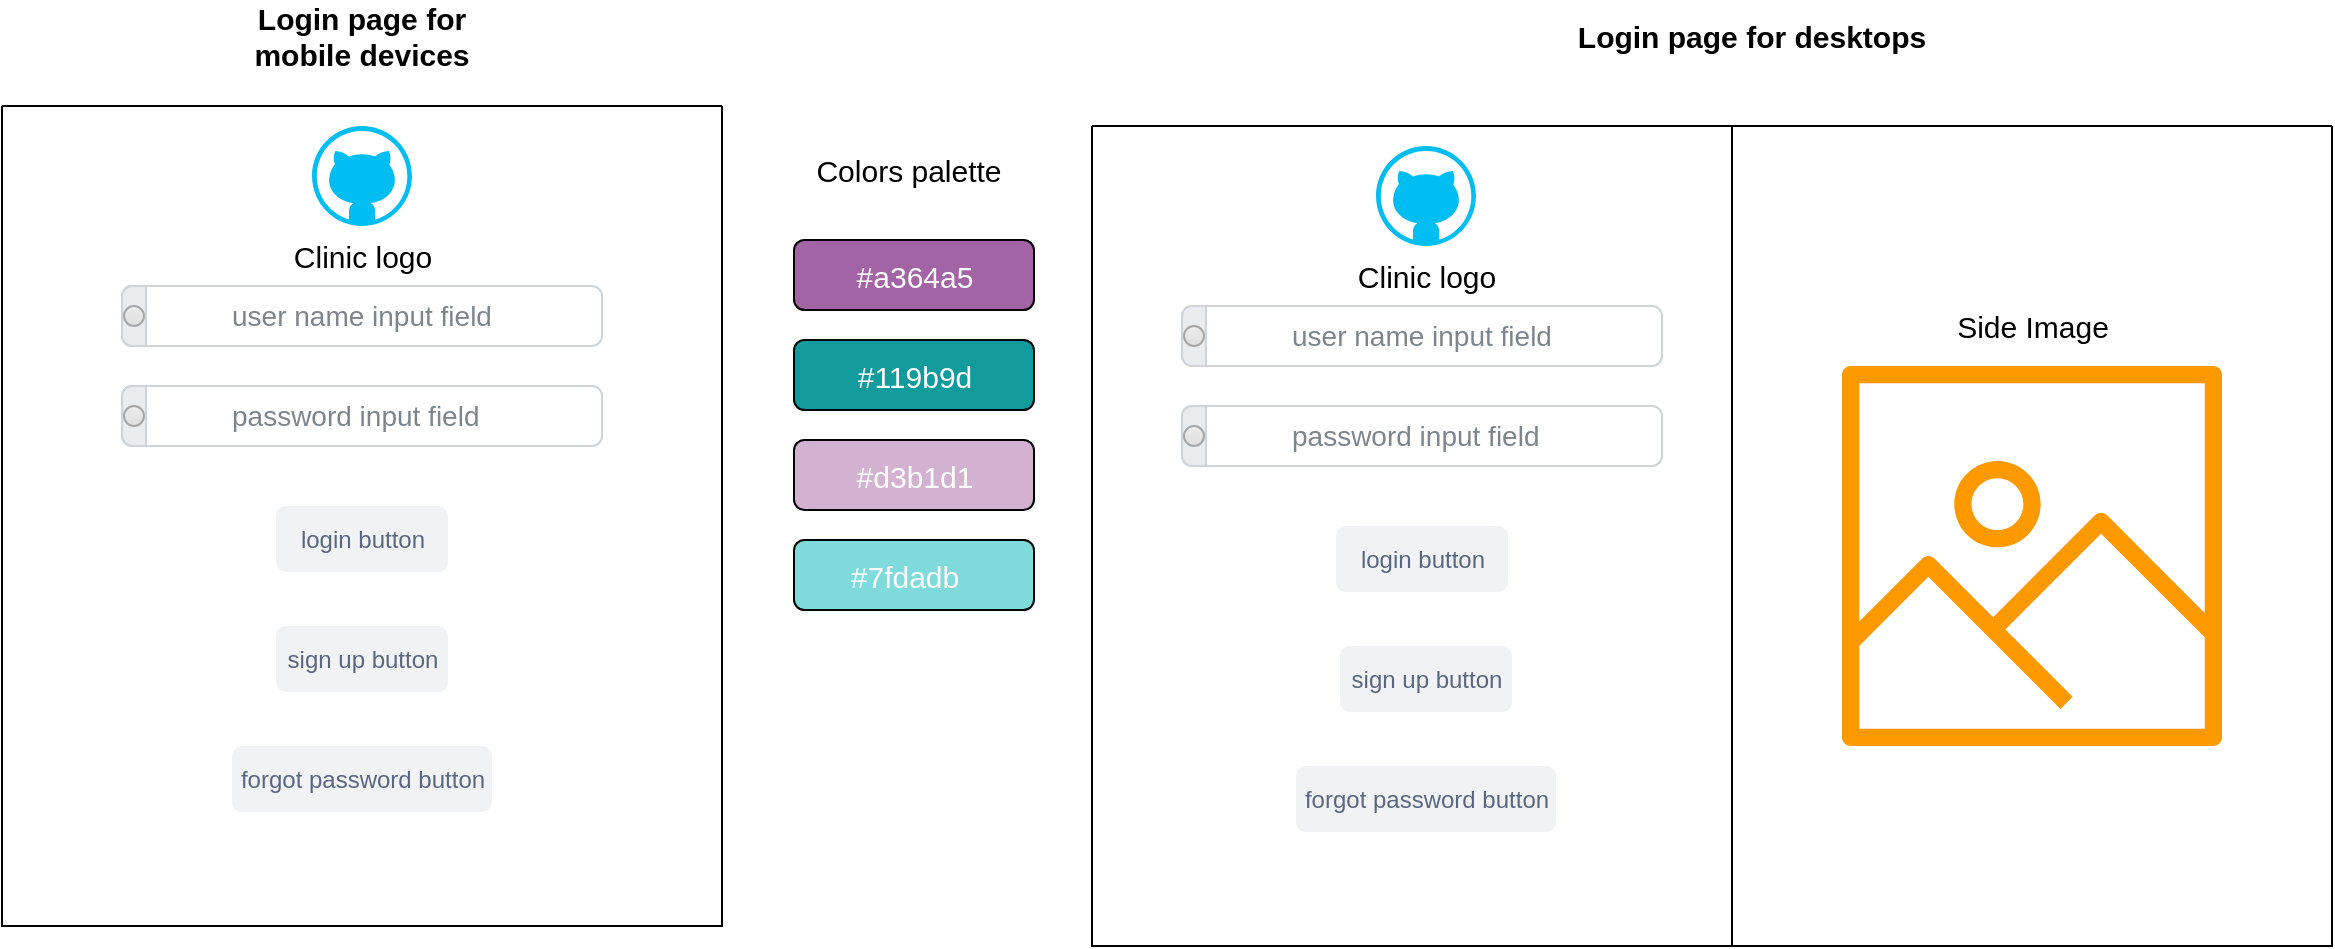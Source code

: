 <mxfile version="15.4.0" type="device"><diagram id="4lpxPl0WXBhqrSWudBAe" name="Page-1"><mxGraphModel dx="1447" dy="850" grid="1" gridSize="10" guides="1" tooltips="1" connect="1" arrows="1" fold="1" page="1" pageScale="1" pageWidth="850" pageHeight="1100" math="0" shadow="0"><root><mxCell id="0"/><mxCell id="1" parent="0"/><mxCell id="_r09mbte3OyUufPttWjn-4" value="Login page for desktops" style="text;html=1;strokeColor=none;fillColor=none;align=center;verticalAlign=middle;whiteSpace=wrap;rounded=0;shadow=0;glass=0;sketch=0;fontStyle=1;fontSize=15;" vertex="1" parent="1"><mxGeometry x="820" y="180" width="240" height="30" as="geometry"/></mxCell><mxCell id="_r09mbte3OyUufPttWjn-5" value="Login page for mobile devices" style="text;html=1;strokeColor=none;fillColor=none;align=center;verticalAlign=middle;whiteSpace=wrap;rounded=0;shadow=0;glass=0;sketch=0;fontStyle=1;fontSize=15;" vertex="1" parent="1"><mxGeometry x="175" y="180" width="140" height="30" as="geometry"/></mxCell><mxCell id="_r09mbte3OyUufPttWjn-7" value="" style="swimlane;startSize=0;rounded=0;shadow=0;glass=0;sketch=0;fontSize=15;fillColor=none;gradientColor=none;" vertex="1" parent="1"><mxGeometry x="65" y="230" width="360" height="410" as="geometry"/></mxCell><mxCell id="_r09mbte3OyUufPttWjn-37" value="user name input field" style="html=1;shadow=0;dashed=0;shape=mxgraph.bootstrap.rrect;rSize=5;strokeColor=#CED4DA;html=1;whiteSpace=wrap;fillColor=#FFFFFF;fontColor=#7D868C;align=left;spacing=15;spacingLeft=40;fontSize=14;rounded=0;glass=0;sketch=0;" vertex="1" parent="_r09mbte3OyUufPttWjn-7"><mxGeometry x="60" y="90" width="240" height="30" as="geometry"/></mxCell><mxCell id="_r09mbte3OyUufPttWjn-38" value="" style="html=1;shadow=0;dashed=0;shape=mxgraph.bootstrap.leftButton;strokeColor=inherit;gradientColor=inherit;fontColor=inherit;fillColor=#E9ECEF;rSize=5;perimeter=none;whiteSpace=wrap;resizeHeight=1;fontSize=14;rounded=0;glass=0;sketch=0;" vertex="1" parent="_r09mbte3OyUufPttWjn-37"><mxGeometry width="12" height="30" as="geometry"/></mxCell><mxCell id="_r09mbte3OyUufPttWjn-39" value="" style="html=1;shadow=0;dashed=0;shape=mxgraph.bootstrap.radioButton2;labelPosition=right;verticalLabelPosition=middle;align=left;verticalAlign=middle;gradientColor=#DEDEDE;fillColor=#EDEDED;strokeColor=#A6A6A6;checked=0;spacing=5;checkedFill=#0085FC;checkedStroke=#ffffff;rounded=0;glass=0;sketch=0;fontSize=15;" vertex="1" parent="_r09mbte3OyUufPttWjn-38"><mxGeometry x="0.5" y="0.5" width="10" height="10" relative="1" as="geometry"><mxPoint x="-5" y="-5" as="offset"/></mxGeometry></mxCell><mxCell id="_r09mbte3OyUufPttWjn-55" value="password input field" style="html=1;shadow=0;dashed=0;shape=mxgraph.bootstrap.rrect;rSize=5;strokeColor=#CED4DA;html=1;whiteSpace=wrap;fillColor=#FFFFFF;fontColor=#7D868C;align=left;spacing=15;spacingLeft=40;fontSize=14;rounded=0;glass=0;sketch=0;" vertex="1" parent="_r09mbte3OyUufPttWjn-7"><mxGeometry x="60" y="140" width="240" height="30" as="geometry"/></mxCell><mxCell id="_r09mbte3OyUufPttWjn-56" value="" style="html=1;shadow=0;dashed=0;shape=mxgraph.bootstrap.leftButton;strokeColor=inherit;gradientColor=inherit;fontColor=inherit;fillColor=#E9ECEF;rSize=5;perimeter=none;whiteSpace=wrap;resizeHeight=1;fontSize=14;rounded=0;glass=0;sketch=0;" vertex="1" parent="_r09mbte3OyUufPttWjn-55"><mxGeometry width="12" height="30" as="geometry"/></mxCell><mxCell id="_r09mbte3OyUufPttWjn-57" value="" style="html=1;shadow=0;dashed=0;shape=mxgraph.bootstrap.radioButton2;labelPosition=right;verticalLabelPosition=middle;align=left;verticalAlign=middle;gradientColor=#DEDEDE;fillColor=#EDEDED;strokeColor=#A6A6A6;checked=0;spacing=5;checkedFill=#0085FC;checkedStroke=#ffffff;rounded=0;glass=0;sketch=0;fontSize=15;" vertex="1" parent="_r09mbte3OyUufPttWjn-56"><mxGeometry x="0.5" y="0.5" width="10" height="10" relative="1" as="geometry"><mxPoint x="-5" y="-5" as="offset"/></mxGeometry></mxCell><mxCell id="_r09mbte3OyUufPttWjn-43" value="login button" style="rounded=1;fillColor=#F1F2F4;strokeColor=none;html=1;fontColor=#596780;align=center;verticalAlign=middle;fontStyle=0;fontSize=12;sketch=0;shadow=0;glass=0;" vertex="1" parent="_r09mbte3OyUufPttWjn-7"><mxGeometry x="137" y="200" width="86" height="33" as="geometry"/></mxCell><mxCell id="_r09mbte3OyUufPttWjn-63" value="sign up button" style="rounded=1;fillColor=#F1F2F4;strokeColor=none;html=1;fontColor=#596780;align=center;verticalAlign=middle;fontStyle=0;fontSize=12;sketch=0;shadow=0;glass=0;" vertex="1" parent="_r09mbte3OyUufPttWjn-7"><mxGeometry x="137" y="260" width="86" height="33" as="geometry"/></mxCell><mxCell id="_r09mbte3OyUufPttWjn-64" value="forgot password button" style="rounded=1;fillColor=#F1F2F4;strokeColor=none;html=1;fontColor=#596780;align=center;verticalAlign=middle;fontStyle=0;fontSize=12;sketch=0;shadow=0;glass=0;" vertex="1" parent="_r09mbte3OyUufPttWjn-7"><mxGeometry x="115" y="320" width="130" height="33" as="geometry"/></mxCell><mxCell id="_r09mbte3OyUufPttWjn-67" value="Clinic logo" style="verticalLabelPosition=bottom;html=1;verticalAlign=top;align=center;strokeColor=none;fillColor=#00BEF2;shape=mxgraph.azure.github_code;pointerEvents=1;rounded=0;shadow=0;glass=0;sketch=0;fontSize=15;" vertex="1" parent="_r09mbte3OyUufPttWjn-7"><mxGeometry x="155" y="10" width="50" height="50" as="geometry"/></mxCell><mxCell id="_r09mbte3OyUufPttWjn-22" value="" style="swimlane;startSize=0;rounded=0;shadow=0;glass=0;sketch=0;fontSize=15;fillColor=none;gradientColor=none;" vertex="1" parent="1"><mxGeometry x="610" y="240" width="620" height="410" as="geometry"/></mxCell><mxCell id="_r09mbte3OyUufPttWjn-29" value="" style="swimlane;startSize=0;rounded=0;shadow=0;glass=0;sketch=0;fontSize=15;fillColor=none;gradientColor=none;" vertex="1" parent="_r09mbte3OyUufPttWjn-22"><mxGeometry x="320" width="300" height="410" as="geometry"/></mxCell><mxCell id="_r09mbte3OyUufPttWjn-36" value="" style="sketch=0;outlineConnect=0;fontColor=#232F3E;gradientColor=none;fillColor=#FF9900;strokeColor=none;dashed=0;verticalLabelPosition=bottom;verticalAlign=top;align=center;html=1;fontSize=12;fontStyle=0;aspect=fixed;pointerEvents=1;shape=mxgraph.aws4.container_registry_image;rounded=0;shadow=0;glass=0;" vertex="1" parent="_r09mbte3OyUufPttWjn-29"><mxGeometry x="55" y="120" width="190" height="190" as="geometry"/></mxCell><mxCell id="_r09mbte3OyUufPttWjn-68" value="Side Image" style="text;html=1;align=center;verticalAlign=middle;resizable=0;points=[];autosize=1;strokeColor=none;fillColor=none;fontSize=15;" vertex="1" parent="_r09mbte3OyUufPttWjn-29"><mxGeometry x="105" y="90" width="90" height="20" as="geometry"/></mxCell><mxCell id="_r09mbte3OyUufPttWjn-49" value="user name input field" style="html=1;shadow=0;dashed=0;shape=mxgraph.bootstrap.rrect;rSize=5;strokeColor=#CED4DA;html=1;whiteSpace=wrap;fillColor=#FFFFFF;fontColor=#7D868C;align=left;spacing=15;spacingLeft=40;fontSize=14;rounded=0;glass=0;sketch=0;" vertex="1" parent="_r09mbte3OyUufPttWjn-22"><mxGeometry x="45" y="90" width="240" height="30" as="geometry"/></mxCell><mxCell id="_r09mbte3OyUufPttWjn-50" value="" style="html=1;shadow=0;dashed=0;shape=mxgraph.bootstrap.leftButton;strokeColor=inherit;gradientColor=inherit;fontColor=inherit;fillColor=#E9ECEF;rSize=5;perimeter=none;whiteSpace=wrap;resizeHeight=1;fontSize=14;rounded=0;glass=0;sketch=0;" vertex="1" parent="_r09mbte3OyUufPttWjn-49"><mxGeometry width="12" height="30" as="geometry"/></mxCell><mxCell id="_r09mbte3OyUufPttWjn-51" value="" style="html=1;shadow=0;dashed=0;shape=mxgraph.bootstrap.radioButton2;labelPosition=right;verticalLabelPosition=middle;align=left;verticalAlign=middle;gradientColor=#DEDEDE;fillColor=#EDEDED;strokeColor=#A6A6A6;checked=0;spacing=5;checkedFill=#0085FC;checkedStroke=#ffffff;rounded=0;glass=0;sketch=0;fontSize=15;" vertex="1" parent="_r09mbte3OyUufPttWjn-50"><mxGeometry x="0.5" y="0.5" width="10" height="10" relative="1" as="geometry"><mxPoint x="-5" y="-5" as="offset"/></mxGeometry></mxCell><mxCell id="_r09mbte3OyUufPttWjn-52" value="password input field" style="html=1;shadow=0;dashed=0;shape=mxgraph.bootstrap.rrect;rSize=5;strokeColor=#CED4DA;html=1;whiteSpace=wrap;fillColor=#FFFFFF;fontColor=#7D868C;align=left;spacing=15;spacingLeft=40;fontSize=14;rounded=0;glass=0;sketch=0;" vertex="1" parent="_r09mbte3OyUufPttWjn-22"><mxGeometry x="45" y="140" width="240" height="30" as="geometry"/></mxCell><mxCell id="_r09mbte3OyUufPttWjn-53" value="" style="html=1;shadow=0;dashed=0;shape=mxgraph.bootstrap.leftButton;strokeColor=inherit;gradientColor=inherit;fontColor=inherit;fillColor=#E9ECEF;rSize=5;perimeter=none;whiteSpace=wrap;resizeHeight=1;fontSize=14;rounded=0;glass=0;sketch=0;" vertex="1" parent="_r09mbte3OyUufPttWjn-52"><mxGeometry width="12" height="30" as="geometry"/></mxCell><mxCell id="_r09mbte3OyUufPttWjn-54" value="" style="html=1;shadow=0;dashed=0;shape=mxgraph.bootstrap.radioButton2;labelPosition=right;verticalLabelPosition=middle;align=left;verticalAlign=middle;gradientColor=#DEDEDE;fillColor=#EDEDED;strokeColor=#A6A6A6;checked=0;spacing=5;checkedFill=#0085FC;checkedStroke=#ffffff;rounded=0;glass=0;sketch=0;fontSize=15;" vertex="1" parent="_r09mbte3OyUufPttWjn-53"><mxGeometry x="0.5" y="0.5" width="10" height="10" relative="1" as="geometry"><mxPoint x="-5" y="-5" as="offset"/></mxGeometry></mxCell><mxCell id="_r09mbte3OyUufPttWjn-61" value="login button" style="rounded=1;fillColor=#F1F2F4;strokeColor=none;html=1;fontColor=#596780;align=center;verticalAlign=middle;fontStyle=0;fontSize=12;sketch=0;shadow=0;glass=0;" vertex="1" parent="_r09mbte3OyUufPttWjn-22"><mxGeometry x="122" y="200" width="86" height="33" as="geometry"/></mxCell><mxCell id="_r09mbte3OyUufPttWjn-62" value="sign up button" style="rounded=1;fillColor=#F1F2F4;strokeColor=none;html=1;fontColor=#596780;align=center;verticalAlign=middle;fontStyle=0;fontSize=12;sketch=0;shadow=0;glass=0;" vertex="1" parent="_r09mbte3OyUufPttWjn-22"><mxGeometry x="124" y="260" width="86" height="33" as="geometry"/></mxCell><mxCell id="_r09mbte3OyUufPttWjn-66" value="forgot password button" style="rounded=1;fillColor=#F1F2F4;strokeColor=none;html=1;fontColor=#596780;align=center;verticalAlign=middle;fontStyle=0;fontSize=12;sketch=0;shadow=0;glass=0;" vertex="1" parent="_r09mbte3OyUufPttWjn-22"><mxGeometry x="102" y="320" width="130" height="33" as="geometry"/></mxCell><mxCell id="_r09mbte3OyUufPttWjn-48" value="Clinic logo" style="verticalLabelPosition=bottom;html=1;verticalAlign=top;align=center;strokeColor=none;fillColor=#00BEF2;shape=mxgraph.azure.github_code;pointerEvents=1;rounded=0;shadow=0;glass=0;sketch=0;fontSize=15;" vertex="1" parent="_r09mbte3OyUufPttWjn-22"><mxGeometry x="142" y="10" width="50" height="50" as="geometry"/></mxCell><mxCell id="_r09mbte3OyUufPttWjn-71" value="Colors palette" style="text;html=1;strokeColor=none;fillColor=none;align=center;verticalAlign=middle;whiteSpace=wrap;rounded=0;shadow=0;glass=0;sketch=0;fontSize=15;" vertex="1" parent="1"><mxGeometry x="466" y="237" width="105" height="50" as="geometry"/></mxCell><mxCell id="_r09mbte3OyUufPttWjn-81" value="" style="rounded=1;whiteSpace=wrap;html=1;shadow=0;glass=0;sketch=0;fontSize=15;fontColor=#FFFFFF;fillColor=#A364A5;gradientColor=none;" vertex="1" parent="1"><mxGeometry x="461" y="297" width="120" height="35" as="geometry"/></mxCell><mxCell id="_r09mbte3OyUufPttWjn-82" value="" style="rounded=1;whiteSpace=wrap;html=1;shadow=0;glass=0;sketch=0;fontSize=15;fontColor=#FFFFFF;fillColor=#119B9D;gradientColor=none;" vertex="1" parent="1"><mxGeometry x="461" y="347" width="120" height="35" as="geometry"/></mxCell><mxCell id="_r09mbte3OyUufPttWjn-83" value="" style="rounded=1;whiteSpace=wrap;html=1;shadow=0;glass=0;sketch=0;fontSize=15;fontColor=#FFFFFF;fillColor=#D3B1D1;gradientColor=none;" vertex="1" parent="1"><mxGeometry x="461" y="397" width="120" height="35" as="geometry"/></mxCell><mxCell id="_r09mbte3OyUufPttWjn-84" value="" style="rounded=1;whiteSpace=wrap;html=1;shadow=0;glass=0;sketch=0;fontSize=15;fontColor=#FFFFFF;fillColor=#7FDADB;gradientColor=none;" vertex="1" parent="1"><mxGeometry x="461" y="447" width="120" height="35" as="geometry"/></mxCell><mxCell id="_r09mbte3OyUufPttWjn-73" value="#a364a5" style="text;html=1;align=center;verticalAlign=middle;resizable=0;points=[];autosize=1;fontSize=15;fontColor=#FFFFFF;" vertex="1" parent="1"><mxGeometry x="486" y="304.5" width="70" height="20" as="geometry"/></mxCell><mxCell id="_r09mbte3OyUufPttWjn-77" value="#7fdadb" style="text;html=1;align=center;verticalAlign=middle;resizable=0;points=[];autosize=1;fontSize=15;fontColor=#FFFFFF;" vertex="1" parent="1"><mxGeometry x="481" y="454.5" width="70" height="20" as="geometry"/></mxCell><mxCell id="_r09mbte3OyUufPttWjn-79" value="#119b9d" style="text;html=1;align=center;verticalAlign=middle;resizable=0;points=[];autosize=1;fontSize=15;fontColor=#FFFFFF;" vertex="1" parent="1"><mxGeometry x="486" y="354.5" width="70" height="20" as="geometry"/></mxCell><mxCell id="_r09mbte3OyUufPttWjn-75" value="#d3b1d1" style="text;html=1;align=center;verticalAlign=middle;resizable=0;points=[];autosize=1;fontSize=15;fontColor=#FFFFFF;rounded=0;" vertex="1" parent="1"><mxGeometry x="486" y="404.5" width="70" height="20" as="geometry"/></mxCell></root></mxGraphModel></diagram></mxfile>